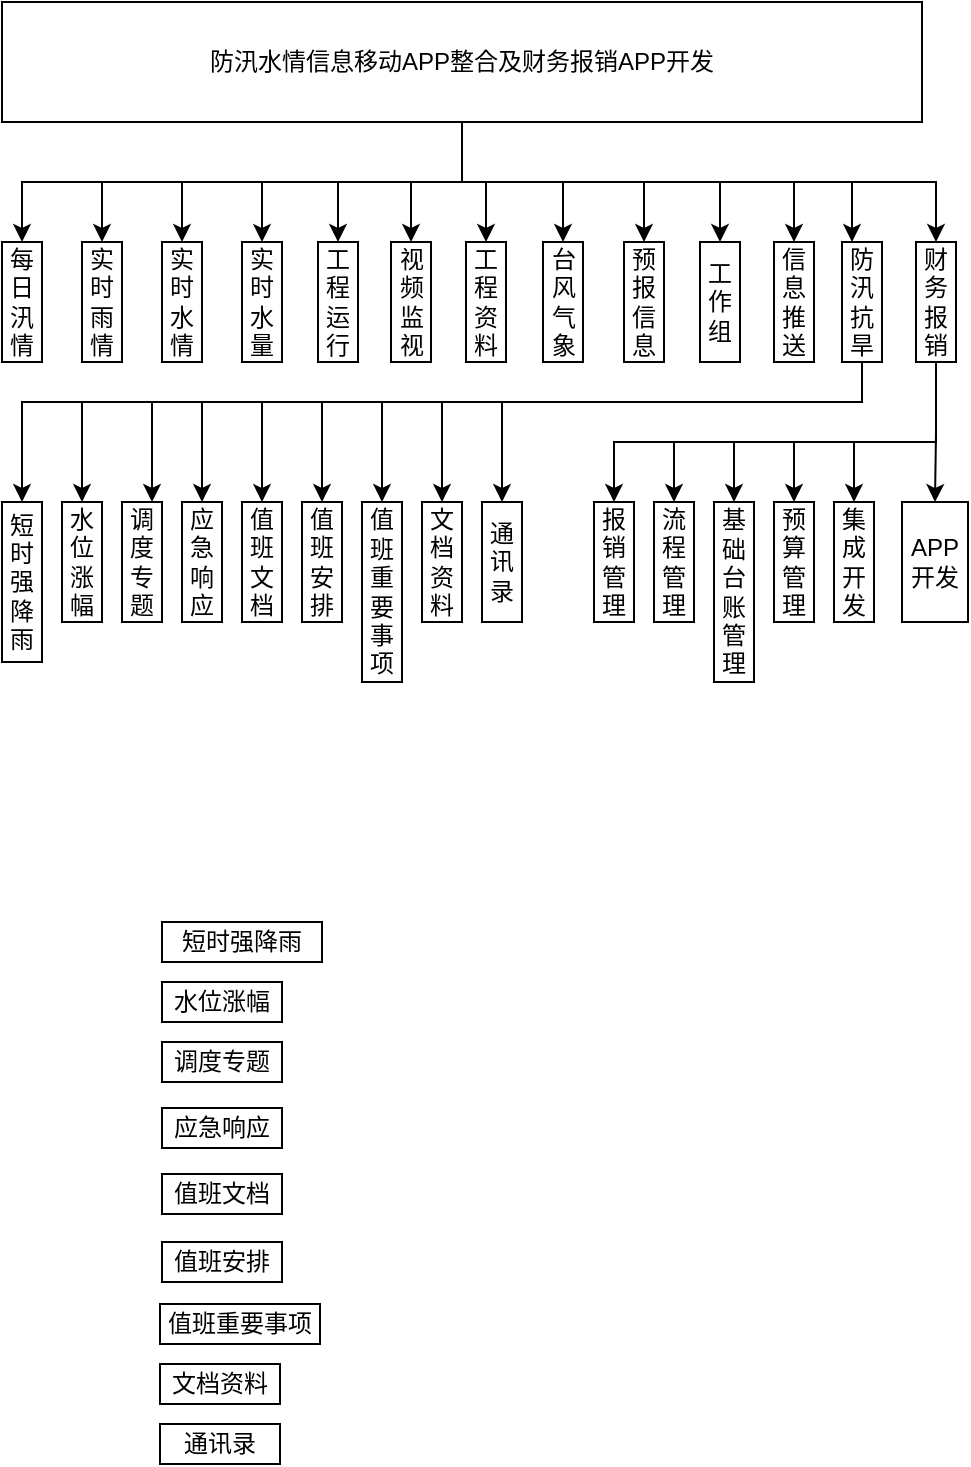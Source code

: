 <mxfile version="10.9.6" type="github"><diagram id="qvx9LAHxHfA9EjNs1QSS" name="Page-1"><mxGraphModel dx="723" dy="380" grid="1" gridSize="10" guides="1" tooltips="1" connect="1" arrows="1" fold="1" page="1" pageScale="1" pageWidth="827" pageHeight="1169" math="0" shadow="0"><root><mxCell id="0"/><mxCell id="1" parent="0"/><mxCell id="SEAwow5dpvRGz6BitIV--26" style="edgeStyle=orthogonalEdgeStyle;rounded=0;orthogonalLoop=1;jettySize=auto;html=1;entryX=0.5;entryY=0;entryDx=0;entryDy=0;" edge="1" parent="1" source="SEAwow5dpvRGz6BitIV--1" target="SEAwow5dpvRGz6BitIV--6"><mxGeometry relative="1" as="geometry"/></mxCell><mxCell id="SEAwow5dpvRGz6BitIV--27" style="edgeStyle=orthogonalEdgeStyle;rounded=0;orthogonalLoop=1;jettySize=auto;html=1;entryX=0.5;entryY=0;entryDx=0;entryDy=0;" edge="1" parent="1" source="SEAwow5dpvRGz6BitIV--1" target="SEAwow5dpvRGz6BitIV--17"><mxGeometry relative="1" as="geometry"/></mxCell><mxCell id="SEAwow5dpvRGz6BitIV--28" style="edgeStyle=orthogonalEdgeStyle;rounded=0;orthogonalLoop=1;jettySize=auto;html=1;entryX=0.5;entryY=0;entryDx=0;entryDy=0;" edge="1" parent="1" source="SEAwow5dpvRGz6BitIV--1" target="SEAwow5dpvRGz6BitIV--8"><mxGeometry relative="1" as="geometry"/></mxCell><mxCell id="SEAwow5dpvRGz6BitIV--30" style="edgeStyle=orthogonalEdgeStyle;rounded=0;orthogonalLoop=1;jettySize=auto;html=1;entryX=0.5;entryY=0;entryDx=0;entryDy=0;" edge="1" parent="1" source="SEAwow5dpvRGz6BitIV--1" target="SEAwow5dpvRGz6BitIV--7"><mxGeometry relative="1" as="geometry"/></mxCell><mxCell id="SEAwow5dpvRGz6BitIV--31" style="edgeStyle=orthogonalEdgeStyle;rounded=0;orthogonalLoop=1;jettySize=auto;html=1;entryX=0.5;entryY=0;entryDx=0;entryDy=0;" edge="1" parent="1" source="SEAwow5dpvRGz6BitIV--1" target="SEAwow5dpvRGz6BitIV--18"><mxGeometry relative="1" as="geometry"/></mxCell><mxCell id="SEAwow5dpvRGz6BitIV--32" style="edgeStyle=orthogonalEdgeStyle;rounded=0;orthogonalLoop=1;jettySize=auto;html=1;entryX=0.5;entryY=0;entryDx=0;entryDy=0;" edge="1" parent="1" source="SEAwow5dpvRGz6BitIV--1" target="SEAwow5dpvRGz6BitIV--4"><mxGeometry relative="1" as="geometry"/></mxCell><mxCell id="SEAwow5dpvRGz6BitIV--33" style="edgeStyle=orthogonalEdgeStyle;rounded=0;orthogonalLoop=1;jettySize=auto;html=1;entryX=0.5;entryY=0;entryDx=0;entryDy=0;" edge="1" parent="1" source="SEAwow5dpvRGz6BitIV--1" target="SEAwow5dpvRGz6BitIV--3"><mxGeometry relative="1" as="geometry"/></mxCell><mxCell id="SEAwow5dpvRGz6BitIV--34" style="edgeStyle=orthogonalEdgeStyle;rounded=0;orthogonalLoop=1;jettySize=auto;html=1;entryX=0.5;entryY=0;entryDx=0;entryDy=0;" edge="1" parent="1" source="SEAwow5dpvRGz6BitIV--1" target="SEAwow5dpvRGz6BitIV--19"><mxGeometry relative="1" as="geometry"/></mxCell><mxCell id="SEAwow5dpvRGz6BitIV--35" style="edgeStyle=orthogonalEdgeStyle;rounded=0;orthogonalLoop=1;jettySize=auto;html=1;entryX=0.5;entryY=0;entryDx=0;entryDy=0;" edge="1" parent="1" source="SEAwow5dpvRGz6BitIV--1" target="SEAwow5dpvRGz6BitIV--21"><mxGeometry relative="1" as="geometry"/></mxCell><mxCell id="SEAwow5dpvRGz6BitIV--36" style="edgeStyle=orthogonalEdgeStyle;rounded=0;orthogonalLoop=1;jettySize=auto;html=1;entryX=0.5;entryY=0;entryDx=0;entryDy=0;" edge="1" parent="1" source="SEAwow5dpvRGz6BitIV--1" target="SEAwow5dpvRGz6BitIV--22"><mxGeometry relative="1" as="geometry"/></mxCell><mxCell id="SEAwow5dpvRGz6BitIV--37" style="edgeStyle=orthogonalEdgeStyle;rounded=0;orthogonalLoop=1;jettySize=auto;html=1;entryX=0.5;entryY=0;entryDx=0;entryDy=0;" edge="1" parent="1" source="SEAwow5dpvRGz6BitIV--1" target="SEAwow5dpvRGz6BitIV--24"><mxGeometry relative="1" as="geometry"/></mxCell><mxCell id="SEAwow5dpvRGz6BitIV--38" style="edgeStyle=orthogonalEdgeStyle;rounded=0;orthogonalLoop=1;jettySize=auto;html=1;entryX=0.25;entryY=0;entryDx=0;entryDy=0;" edge="1" parent="1" source="SEAwow5dpvRGz6BitIV--1" target="SEAwow5dpvRGz6BitIV--25"><mxGeometry relative="1" as="geometry"/></mxCell><mxCell id="SEAwow5dpvRGz6BitIV--39" style="edgeStyle=orthogonalEdgeStyle;rounded=0;orthogonalLoop=1;jettySize=auto;html=1;entryX=0.5;entryY=0;entryDx=0;entryDy=0;" edge="1" parent="1" source="SEAwow5dpvRGz6BitIV--1" target="SEAwow5dpvRGz6BitIV--23"><mxGeometry relative="1" as="geometry"/></mxCell><mxCell id="SEAwow5dpvRGz6BitIV--1" value="防汛水情信息移动APP整合及财务报销APP开发" style="rounded=0;whiteSpace=wrap;html=1;" vertex="1" parent="1"><mxGeometry x="240" y="70" width="460" height="60" as="geometry"/></mxCell><mxCell id="SEAwow5dpvRGz6BitIV--2" value="每日汛情" style="rounded=0;whiteSpace=wrap;html=1;" vertex="1" parent="1"><mxGeometry x="240" y="190" width="20" height="60" as="geometry"/></mxCell><mxCell id="SEAwow5dpvRGz6BitIV--3" value="工程资料" style="rounded=0;whiteSpace=wrap;html=1;" vertex="1" parent="1"><mxGeometry x="472" y="190" width="20" height="60" as="geometry"/></mxCell><mxCell id="SEAwow5dpvRGz6BitIV--4" value="视频监视" style="rounded=0;whiteSpace=wrap;html=1;" vertex="1" parent="1"><mxGeometry x="434.5" y="190" width="20" height="60" as="geometry"/></mxCell><mxCell id="SEAwow5dpvRGz6BitIV--5" value="每日汛情" style="rounded=0;whiteSpace=wrap;html=1;" vertex="1" parent="1"><mxGeometry x="240" y="190" width="20" height="60" as="geometry"/></mxCell><mxCell id="SEAwow5dpvRGz6BitIV--6" value="每日汛情" style="rounded=0;whiteSpace=wrap;html=1;" vertex="1" parent="1"><mxGeometry x="240" y="190" width="20" height="60" as="geometry"/></mxCell><mxCell id="SEAwow5dpvRGz6BitIV--7" value="实时水量" style="rounded=0;whiteSpace=wrap;html=1;" vertex="1" parent="1"><mxGeometry x="360" y="190" width="20" height="60" as="geometry"/></mxCell><mxCell id="SEAwow5dpvRGz6BitIV--8" value="实时水情" style="rounded=0;whiteSpace=wrap;html=1;" vertex="1" parent="1"><mxGeometry x="320" y="190" width="20" height="60" as="geometry"/></mxCell><mxCell id="SEAwow5dpvRGz6BitIV--17" value="实时雨情" style="rounded=0;whiteSpace=wrap;html=1;" vertex="1" parent="1"><mxGeometry x="280" y="190" width="20" height="60" as="geometry"/></mxCell><mxCell id="SEAwow5dpvRGz6BitIV--18" value="工程运行" style="rounded=0;whiteSpace=wrap;html=1;" vertex="1" parent="1"><mxGeometry x="398" y="190" width="20" height="60" as="geometry"/></mxCell><mxCell id="SEAwow5dpvRGz6BitIV--19" value="台风气象" style="rounded=0;whiteSpace=wrap;html=1;" vertex="1" parent="1"><mxGeometry x="510.5" y="190" width="20" height="60" as="geometry"/></mxCell><mxCell id="SEAwow5dpvRGz6BitIV--21" value="预报信息" style="rounded=0;whiteSpace=wrap;html=1;" vertex="1" parent="1"><mxGeometry x="551" y="190" width="20" height="60" as="geometry"/></mxCell><mxCell id="SEAwow5dpvRGz6BitIV--22" value="工作组" style="rounded=0;whiteSpace=wrap;html=1;" vertex="1" parent="1"><mxGeometry x="589" y="190" width="20" height="60" as="geometry"/></mxCell><mxCell id="SEAwow5dpvRGz6BitIV--65" style="edgeStyle=orthogonalEdgeStyle;rounded=0;orthogonalLoop=1;jettySize=auto;html=1;entryX=0.5;entryY=0;entryDx=0;entryDy=0;" edge="1" parent="1" source="SEAwow5dpvRGz6BitIV--23" target="SEAwow5dpvRGz6BitIV--49"><mxGeometry relative="1" as="geometry"><Array as="points"><mxPoint x="707" y="290"/><mxPoint x="546" y="290"/></Array></mxGeometry></mxCell><mxCell id="SEAwow5dpvRGz6BitIV--66" style="edgeStyle=orthogonalEdgeStyle;rounded=0;orthogonalLoop=1;jettySize=auto;html=1;entryX=0.5;entryY=0;entryDx=0;entryDy=0;" edge="1" parent="1" source="SEAwow5dpvRGz6BitIV--23" target="SEAwow5dpvRGz6BitIV--54"><mxGeometry relative="1" as="geometry"><Array as="points"><mxPoint x="707" y="290"/><mxPoint x="576" y="290"/></Array></mxGeometry></mxCell><mxCell id="SEAwow5dpvRGz6BitIV--67" style="edgeStyle=orthogonalEdgeStyle;rounded=0;orthogonalLoop=1;jettySize=auto;html=1;entryX=0.5;entryY=0;entryDx=0;entryDy=0;" edge="1" parent="1" source="SEAwow5dpvRGz6BitIV--23" target="SEAwow5dpvRGz6BitIV--53"><mxGeometry relative="1" as="geometry"><Array as="points"><mxPoint x="707" y="290"/><mxPoint x="606" y="290"/></Array></mxGeometry></mxCell><mxCell id="SEAwow5dpvRGz6BitIV--68" style="edgeStyle=orthogonalEdgeStyle;rounded=0;orthogonalLoop=1;jettySize=auto;html=1;entryX=0.5;entryY=0;entryDx=0;entryDy=0;" edge="1" parent="1" source="SEAwow5dpvRGz6BitIV--23" target="SEAwow5dpvRGz6BitIV--52"><mxGeometry relative="1" as="geometry"><Array as="points"><mxPoint x="707" y="290"/><mxPoint x="636" y="290"/></Array></mxGeometry></mxCell><mxCell id="SEAwow5dpvRGz6BitIV--69" style="edgeStyle=orthogonalEdgeStyle;rounded=0;orthogonalLoop=1;jettySize=auto;html=1;entryX=0.5;entryY=0;entryDx=0;entryDy=0;" edge="1" parent="1" source="SEAwow5dpvRGz6BitIV--23" target="SEAwow5dpvRGz6BitIV--51"><mxGeometry relative="1" as="geometry"><Array as="points"><mxPoint x="707" y="290"/><mxPoint x="666" y="290"/></Array></mxGeometry></mxCell><mxCell id="SEAwow5dpvRGz6BitIV--70" style="edgeStyle=orthogonalEdgeStyle;rounded=0;orthogonalLoop=1;jettySize=auto;html=1;entryX=0.5;entryY=0;entryDx=0;entryDy=0;" edge="1" parent="1" source="SEAwow5dpvRGz6BitIV--23" target="SEAwow5dpvRGz6BitIV--50"><mxGeometry relative="1" as="geometry"/></mxCell><mxCell id="SEAwow5dpvRGz6BitIV--23" value="财务报销" style="rounded=0;whiteSpace=wrap;html=1;" vertex="1" parent="1"><mxGeometry x="697" y="190" width="20" height="60" as="geometry"/></mxCell><mxCell id="SEAwow5dpvRGz6BitIV--24" value="信息推送" style="rounded=0;whiteSpace=wrap;html=1;" vertex="1" parent="1"><mxGeometry x="626" y="190" width="20" height="60" as="geometry"/></mxCell><mxCell id="SEAwow5dpvRGz6BitIV--55" style="edgeStyle=orthogonalEdgeStyle;rounded=0;orthogonalLoop=1;jettySize=auto;html=1;entryX=0.5;entryY=0;entryDx=0;entryDy=0;" edge="1" parent="1" source="SEAwow5dpvRGz6BitIV--25" target="SEAwow5dpvRGz6BitIV--40"><mxGeometry relative="1" as="geometry"><Array as="points"><mxPoint x="670" y="270"/><mxPoint x="250" y="270"/></Array></mxGeometry></mxCell><mxCell id="SEAwow5dpvRGz6BitIV--56" style="edgeStyle=orthogonalEdgeStyle;rounded=0;orthogonalLoop=1;jettySize=auto;html=1;entryX=0.5;entryY=0;entryDx=0;entryDy=0;" edge="1" parent="1" source="SEAwow5dpvRGz6BitIV--25" target="SEAwow5dpvRGz6BitIV--48"><mxGeometry relative="1" as="geometry"><Array as="points"><mxPoint x="670" y="270"/><mxPoint x="280" y="270"/></Array></mxGeometry></mxCell><mxCell id="SEAwow5dpvRGz6BitIV--57" style="edgeStyle=orthogonalEdgeStyle;rounded=0;orthogonalLoop=1;jettySize=auto;html=1;entryX=0.75;entryY=0;entryDx=0;entryDy=0;" edge="1" parent="1" source="SEAwow5dpvRGz6BitIV--25" target="SEAwow5dpvRGz6BitIV--47"><mxGeometry relative="1" as="geometry"><Array as="points"><mxPoint x="670" y="270"/><mxPoint x="315" y="270"/></Array></mxGeometry></mxCell><mxCell id="SEAwow5dpvRGz6BitIV--58" style="edgeStyle=orthogonalEdgeStyle;rounded=0;orthogonalLoop=1;jettySize=auto;html=1;entryX=0.5;entryY=0;entryDx=0;entryDy=0;" edge="1" parent="1" source="SEAwow5dpvRGz6BitIV--25" target="SEAwow5dpvRGz6BitIV--46"><mxGeometry relative="1" as="geometry"><Array as="points"><mxPoint x="670" y="270"/><mxPoint x="340" y="270"/></Array></mxGeometry></mxCell><mxCell id="SEAwow5dpvRGz6BitIV--59" style="edgeStyle=orthogonalEdgeStyle;rounded=0;orthogonalLoop=1;jettySize=auto;html=1;entryX=0.5;entryY=0;entryDx=0;entryDy=0;" edge="1" parent="1" source="SEAwow5dpvRGz6BitIV--25" target="SEAwow5dpvRGz6BitIV--45"><mxGeometry relative="1" as="geometry"><Array as="points"><mxPoint x="670" y="270"/><mxPoint x="370" y="270"/></Array></mxGeometry></mxCell><mxCell id="SEAwow5dpvRGz6BitIV--60" style="edgeStyle=orthogonalEdgeStyle;rounded=0;orthogonalLoop=1;jettySize=auto;html=1;entryX=0.5;entryY=0;entryDx=0;entryDy=0;" edge="1" parent="1" source="SEAwow5dpvRGz6BitIV--25" target="SEAwow5dpvRGz6BitIV--44"><mxGeometry relative="1" as="geometry"><Array as="points"><mxPoint x="670" y="270"/><mxPoint x="400" y="270"/></Array></mxGeometry></mxCell><mxCell id="SEAwow5dpvRGz6BitIV--61" style="edgeStyle=orthogonalEdgeStyle;rounded=0;orthogonalLoop=1;jettySize=auto;html=1;entryX=0.5;entryY=0;entryDx=0;entryDy=0;" edge="1" parent="1" source="SEAwow5dpvRGz6BitIV--25" target="SEAwow5dpvRGz6BitIV--43"><mxGeometry relative="1" as="geometry"><Array as="points"><mxPoint x="670" y="270"/><mxPoint x="430" y="270"/></Array></mxGeometry></mxCell><mxCell id="SEAwow5dpvRGz6BitIV--62" style="edgeStyle=orthogonalEdgeStyle;rounded=0;orthogonalLoop=1;jettySize=auto;html=1;entryX=0.5;entryY=0;entryDx=0;entryDy=0;" edge="1" parent="1" source="SEAwow5dpvRGz6BitIV--25" target="SEAwow5dpvRGz6BitIV--42"><mxGeometry relative="1" as="geometry"><Array as="points"><mxPoint x="670" y="270"/><mxPoint x="460" y="270"/></Array></mxGeometry></mxCell><mxCell id="SEAwow5dpvRGz6BitIV--63" style="edgeStyle=orthogonalEdgeStyle;rounded=0;orthogonalLoop=1;jettySize=auto;html=1;entryX=0.5;entryY=0;entryDx=0;entryDy=0;" edge="1" parent="1" source="SEAwow5dpvRGz6BitIV--25" target="SEAwow5dpvRGz6BitIV--41"><mxGeometry relative="1" as="geometry"><Array as="points"><mxPoint x="670" y="270"/><mxPoint x="490" y="270"/></Array></mxGeometry></mxCell><mxCell id="SEAwow5dpvRGz6BitIV--25" value="防汛抗旱" style="rounded=0;whiteSpace=wrap;html=1;" vertex="1" parent="1"><mxGeometry x="660" y="190" width="20" height="60" as="geometry"/></mxCell><mxCell id="SEAwow5dpvRGz6BitIV--40" value="短时强降雨" style="rounded=0;whiteSpace=wrap;html=1;" vertex="1" parent="1"><mxGeometry x="240" y="320" width="20" height="80" as="geometry"/></mxCell><mxCell id="SEAwow5dpvRGz6BitIV--41" value="通讯录" style="rounded=0;whiteSpace=wrap;html=1;" vertex="1" parent="1"><mxGeometry x="480" y="320" width="20" height="60" as="geometry"/></mxCell><mxCell id="SEAwow5dpvRGz6BitIV--42" value="文档资料" style="rounded=0;whiteSpace=wrap;html=1;" vertex="1" parent="1"><mxGeometry x="450" y="320" width="20" height="60" as="geometry"/></mxCell><mxCell id="SEAwow5dpvRGz6BitIV--43" value="值班重要事项" style="rounded=0;whiteSpace=wrap;html=1;" vertex="1" parent="1"><mxGeometry x="420" y="320" width="20" height="90" as="geometry"/></mxCell><mxCell id="SEAwow5dpvRGz6BitIV--44" value="值班安排" style="rounded=0;whiteSpace=wrap;html=1;" vertex="1" parent="1"><mxGeometry x="390" y="320" width="20" height="60" as="geometry"/></mxCell><mxCell id="SEAwow5dpvRGz6BitIV--45" value="值班文档" style="rounded=0;whiteSpace=wrap;html=1;" vertex="1" parent="1"><mxGeometry x="360" y="320" width="20" height="60" as="geometry"/></mxCell><mxCell id="SEAwow5dpvRGz6BitIV--46" value="应急响应" style="rounded=0;whiteSpace=wrap;html=1;" vertex="1" parent="1"><mxGeometry x="330" y="320" width="20" height="60" as="geometry"/></mxCell><mxCell id="SEAwow5dpvRGz6BitIV--47" value="调度专题" style="rounded=0;whiteSpace=wrap;html=1;" vertex="1" parent="1"><mxGeometry x="300" y="320" width="20" height="60" as="geometry"/></mxCell><mxCell id="SEAwow5dpvRGz6BitIV--48" value="水位涨幅" style="rounded=0;whiteSpace=wrap;html=1;" vertex="1" parent="1"><mxGeometry x="270" y="320" width="20" height="60" as="geometry"/></mxCell><mxCell id="SEAwow5dpvRGz6BitIV--49" value="报销管理" style="rounded=0;whiteSpace=wrap;html=1;" vertex="1" parent="1"><mxGeometry x="536" y="320" width="20" height="60" as="geometry"/></mxCell><mxCell id="SEAwow5dpvRGz6BitIV--50" value="APP开发" style="rounded=0;whiteSpace=wrap;html=1;" vertex="1" parent="1"><mxGeometry x="690" y="320" width="33" height="60" as="geometry"/></mxCell><mxCell id="SEAwow5dpvRGz6BitIV--51" value="集成开发" style="rounded=0;whiteSpace=wrap;html=1;" vertex="1" parent="1"><mxGeometry x="656" y="320" width="20" height="60" as="geometry"/></mxCell><mxCell id="SEAwow5dpvRGz6BitIV--52" value="预算管理" style="rounded=0;whiteSpace=wrap;html=1;" vertex="1" parent="1"><mxGeometry x="626" y="320" width="20" height="60" as="geometry"/></mxCell><mxCell id="SEAwow5dpvRGz6BitIV--53" value="基础台账管理" style="rounded=0;whiteSpace=wrap;html=1;" vertex="1" parent="1"><mxGeometry x="596" y="320" width="20" height="90" as="geometry"/></mxCell><mxCell id="SEAwow5dpvRGz6BitIV--54" value="流程管理" style="rounded=0;whiteSpace=wrap;html=1;" vertex="1" parent="1"><mxGeometry x="566" y="320" width="20" height="60" as="geometry"/></mxCell><mxCell id="SEAwow5dpvRGz6BitIV--72" value="短时强降雨" style="rounded=0;whiteSpace=wrap;html=1;" vertex="1" parent="1"><mxGeometry x="320" y="530" width="80" height="20" as="geometry"/></mxCell><mxCell id="SEAwow5dpvRGz6BitIV--73" value="通讯录" style="rounded=0;whiteSpace=wrap;html=1;" vertex="1" parent="1"><mxGeometry x="319" y="781" width="60" height="20" as="geometry"/></mxCell><mxCell id="SEAwow5dpvRGz6BitIV--74" value="文档资料" style="rounded=0;whiteSpace=wrap;html=1;" vertex="1" parent="1"><mxGeometry x="319" y="751" width="60" height="20" as="geometry"/></mxCell><mxCell id="SEAwow5dpvRGz6BitIV--75" value="值班重要事项" style="rounded=0;whiteSpace=wrap;html=1;" vertex="1" parent="1"><mxGeometry x="319" y="721" width="80" height="20" as="geometry"/></mxCell><mxCell id="SEAwow5dpvRGz6BitIV--76" value="值班安排" style="rounded=0;whiteSpace=wrap;html=1;" vertex="1" parent="1"><mxGeometry x="320" y="690" width="60" height="20" as="geometry"/></mxCell><mxCell id="SEAwow5dpvRGz6BitIV--77" value="值班文档" style="rounded=0;whiteSpace=wrap;html=1;" vertex="1" parent="1"><mxGeometry x="320" y="656" width="60" height="20" as="geometry"/></mxCell><mxCell id="SEAwow5dpvRGz6BitIV--78" value="应急响应" style="rounded=0;whiteSpace=wrap;html=1;" vertex="1" parent="1"><mxGeometry x="320" y="623" width="60" height="20" as="geometry"/></mxCell><mxCell id="SEAwow5dpvRGz6BitIV--79" value="调度专题" style="rounded=0;whiteSpace=wrap;html=1;" vertex="1" parent="1"><mxGeometry x="320" y="590" width="60" height="20" as="geometry"/></mxCell><mxCell id="SEAwow5dpvRGz6BitIV--80" value="水位涨幅" style="rounded=0;whiteSpace=wrap;html=1;" vertex="1" parent="1"><mxGeometry x="320" y="560" width="60" height="20" as="geometry"/></mxCell></root></mxGraphModel></diagram></mxfile>